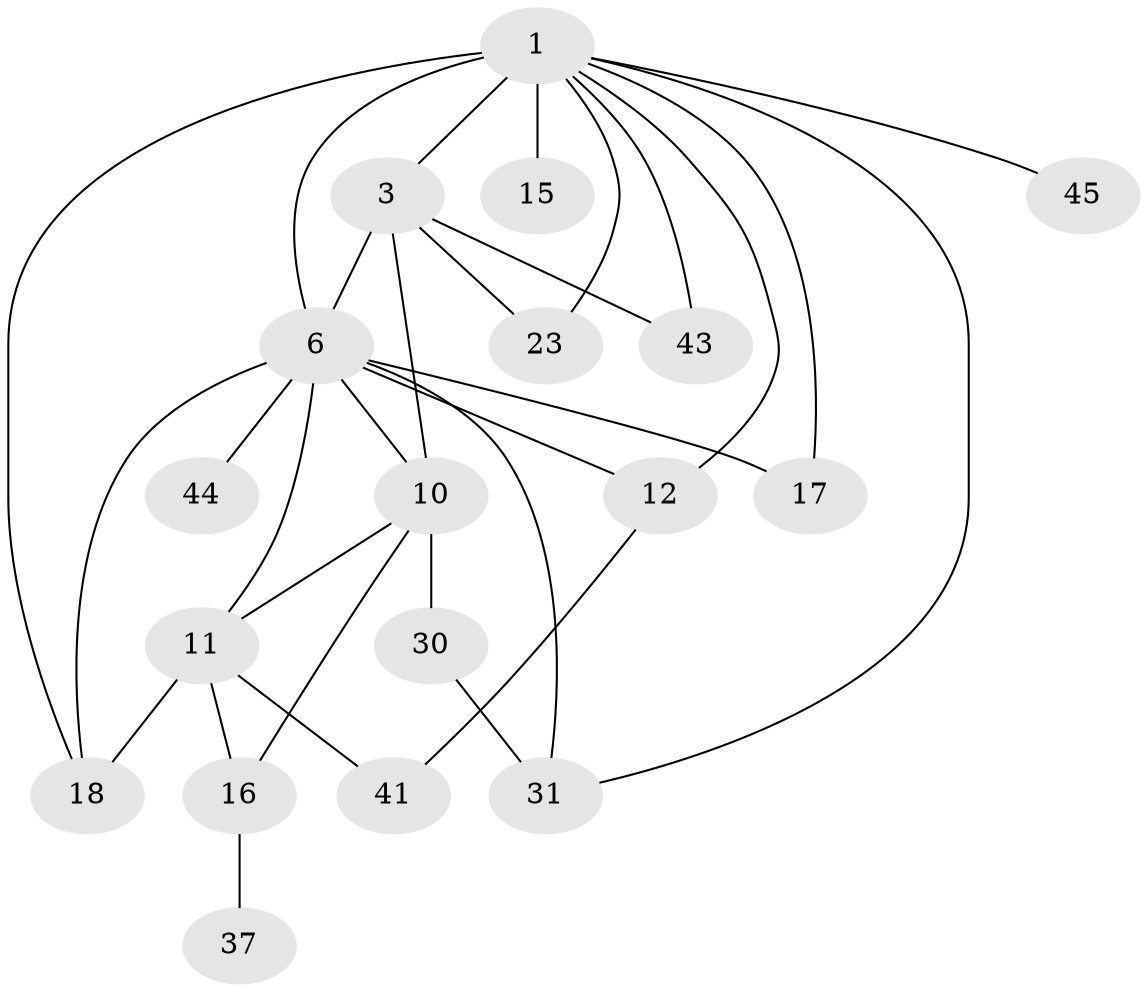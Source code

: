 // original degree distribution, {5: 0.09836065573770492, 8: 0.01639344262295082, 2: 0.32786885245901637, 6: 0.04918032786885246, 7: 0.01639344262295082, 3: 0.16393442622950818, 1: 0.2459016393442623, 4: 0.08196721311475409}
// Generated by graph-tools (version 1.1) at 2025/16/03/04/25 18:16:50]
// undirected, 18 vertices, 30 edges
graph export_dot {
graph [start="1"]
  node [color=gray90,style=filled];
  1 [super="+27+51+2"];
  3 [super="+40+4"];
  6 [super="+9+49+13+7"];
  10 [super="+14+20"];
  11 [super="+35+29"];
  12 [super="+32+56"];
  15 [super="+21"];
  16 [super="+53"];
  17 [super="+39"];
  18 [super="+61"];
  23;
  30;
  31 [super="+46"];
  37;
  41;
  43;
  44;
  45;
  1 -- 23;
  1 -- 15 [weight=2];
  1 -- 3 [weight=2];
  1 -- 6 [weight=2];
  1 -- 43;
  1 -- 12;
  1 -- 45;
  1 -- 17;
  1 -- 18;
  1 -- 31;
  3 -- 6 [weight=2];
  3 -- 43;
  3 -- 23;
  3 -- 10;
  6 -- 11;
  6 -- 12 [weight=2];
  6 -- 44;
  6 -- 17 [weight=2];
  6 -- 10 [weight=3];
  6 -- 18 [weight=2];
  6 -- 31;
  10 -- 16;
  10 -- 30;
  10 -- 11;
  11 -- 41;
  11 -- 18;
  11 -- 16;
  12 -- 41;
  16 -- 37;
  30 -- 31;
}

